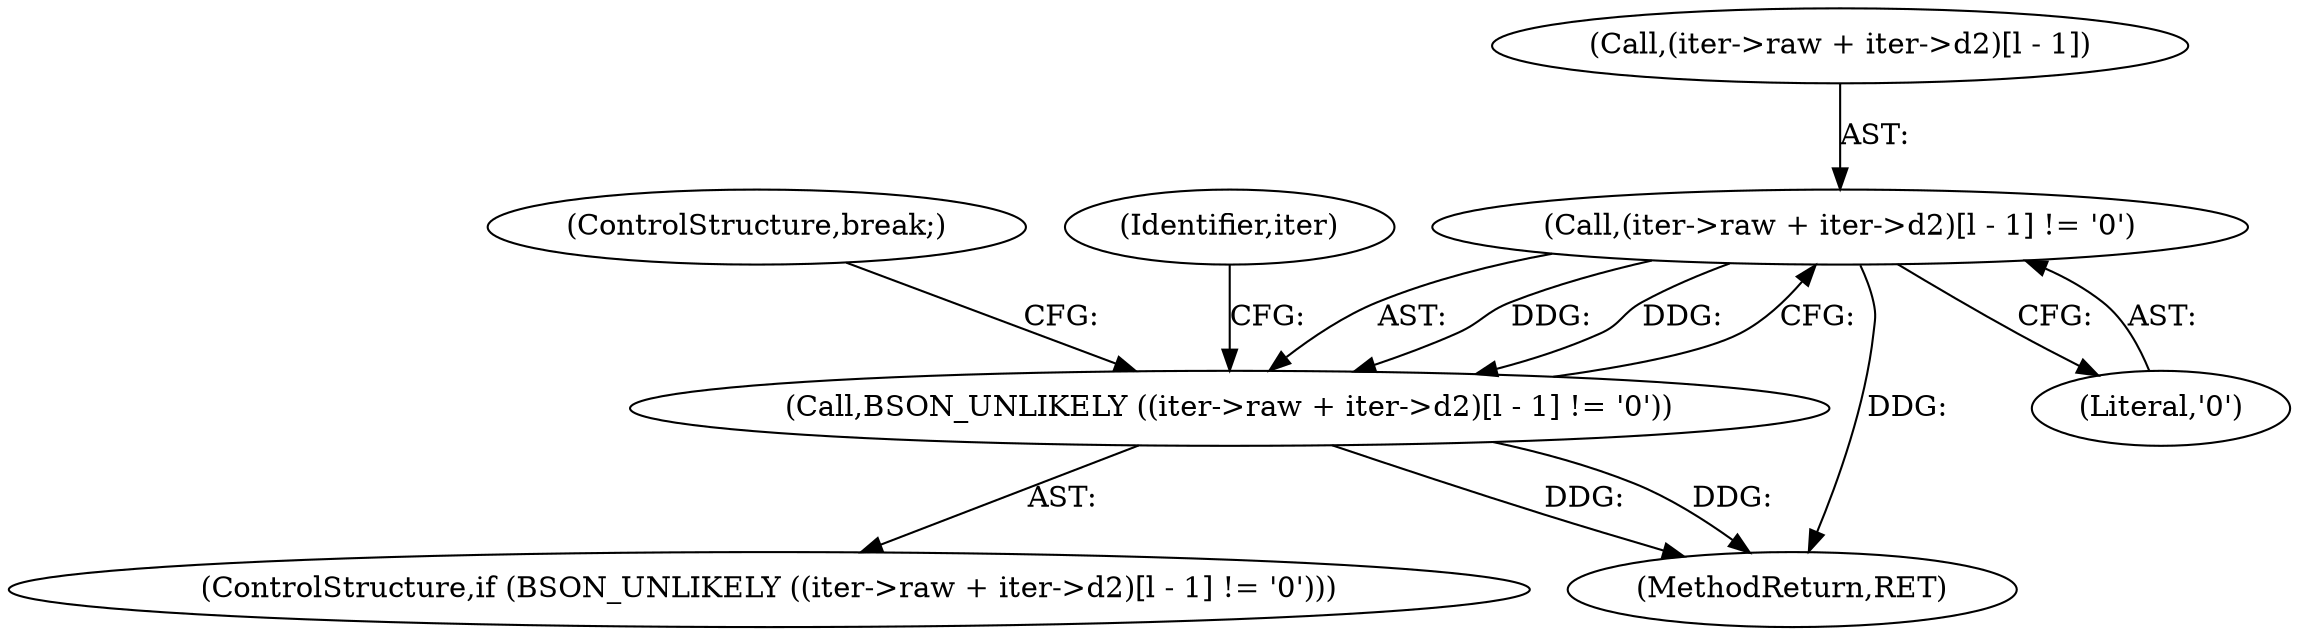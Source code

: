 digraph "0_mongo-c-driver_0d9a4d98bfdf4acd2c0138d4aaeb4e2e0934bd84@array" {
"1000358" [label="(Call,(iter->raw + iter->d2)[l - 1] != '\0')"];
"1000357" [label="(Call,BSON_UNLIKELY ((iter->raw + iter->d2)[l - 1] != '\0'))"];
"1000356" [label="(ControlStructure,if (BSON_UNLIKELY ((iter->raw + iter->d2)[l - 1] != '\0')))"];
"1000359" [label="(Call,(iter->raw + iter->d2)[l - 1])"];
"1000357" [label="(Call,BSON_UNLIKELY ((iter->raw + iter->d2)[l - 1] != '\0'))"];
"1000384" [label="(ControlStructure,break;)"];
"1000358" [label="(Call,(iter->raw + iter->d2)[l - 1] != '\0')"];
"1001094" [label="(MethodReturn,RET)"];
"1000370" [label="(Literal,'\0')"];
"1000374" [label="(Identifier,iter)"];
"1000358" -> "1000357"  [label="AST: "];
"1000358" -> "1000370"  [label="CFG: "];
"1000359" -> "1000358"  [label="AST: "];
"1000370" -> "1000358"  [label="AST: "];
"1000357" -> "1000358"  [label="CFG: "];
"1000358" -> "1001094"  [label="DDG: "];
"1000358" -> "1000357"  [label="DDG: "];
"1000358" -> "1000357"  [label="DDG: "];
"1000357" -> "1000356"  [label="AST: "];
"1000374" -> "1000357"  [label="CFG: "];
"1000384" -> "1000357"  [label="CFG: "];
"1000357" -> "1001094"  [label="DDG: "];
"1000357" -> "1001094"  [label="DDG: "];
}
